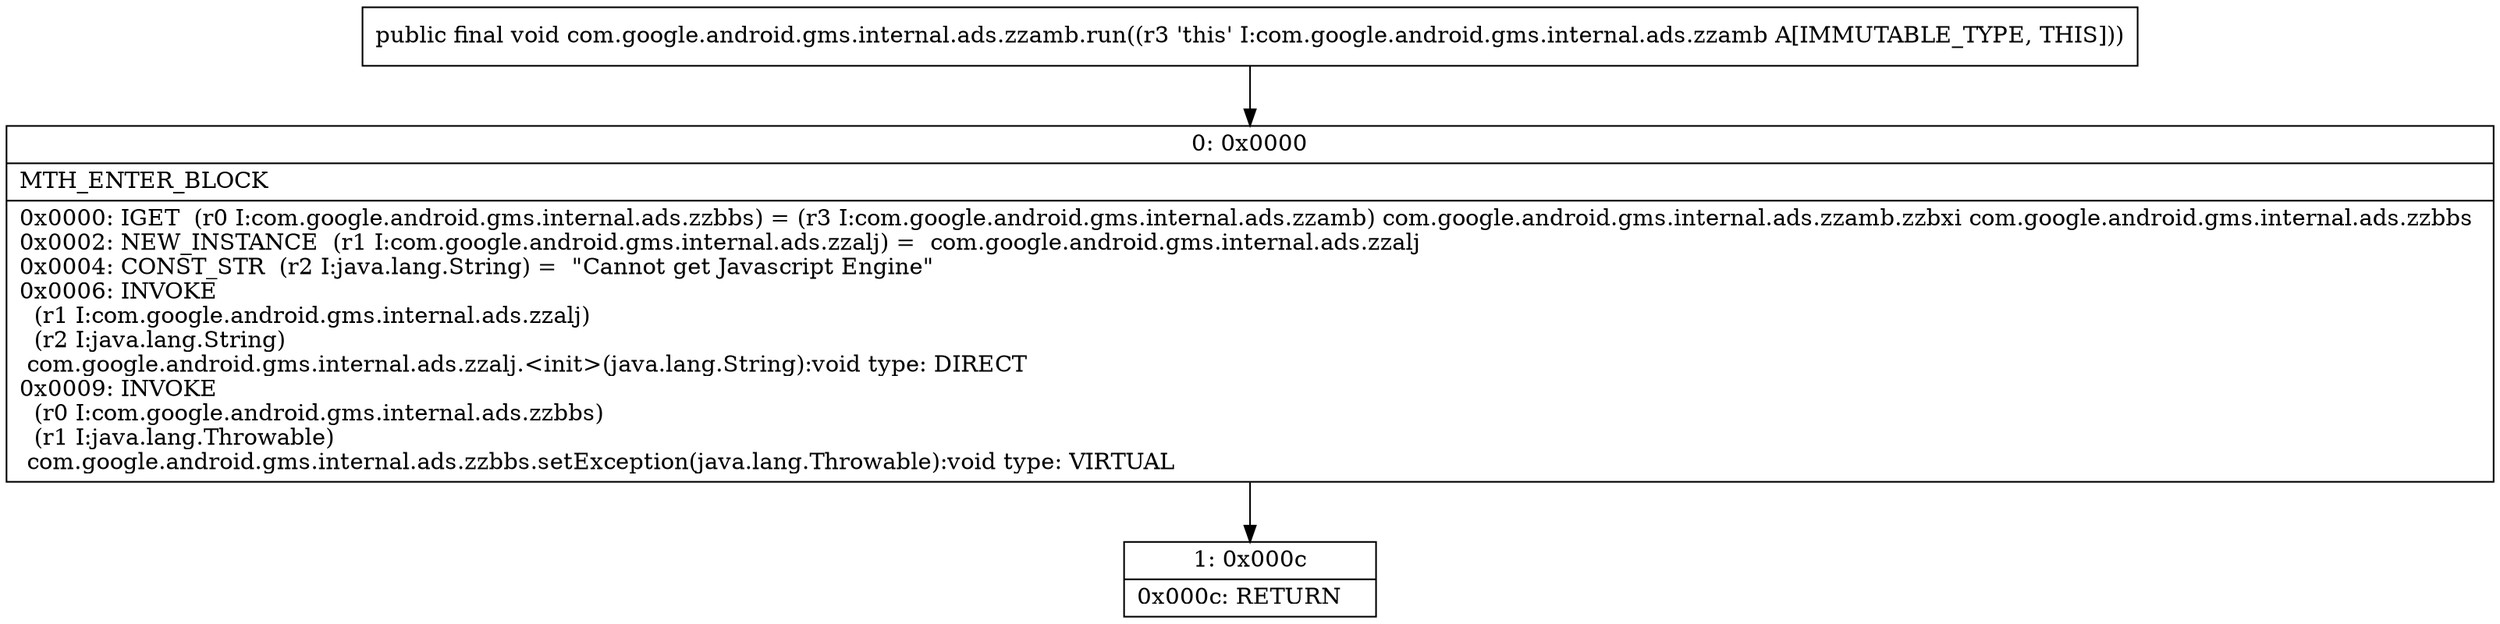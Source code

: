 digraph "CFG forcom.google.android.gms.internal.ads.zzamb.run()V" {
Node_0 [shape=record,label="{0\:\ 0x0000|MTH_ENTER_BLOCK\l|0x0000: IGET  (r0 I:com.google.android.gms.internal.ads.zzbbs) = (r3 I:com.google.android.gms.internal.ads.zzamb) com.google.android.gms.internal.ads.zzamb.zzbxi com.google.android.gms.internal.ads.zzbbs \l0x0002: NEW_INSTANCE  (r1 I:com.google.android.gms.internal.ads.zzalj) =  com.google.android.gms.internal.ads.zzalj \l0x0004: CONST_STR  (r2 I:java.lang.String) =  \"Cannot get Javascript Engine\" \l0x0006: INVOKE  \l  (r1 I:com.google.android.gms.internal.ads.zzalj)\l  (r2 I:java.lang.String)\l com.google.android.gms.internal.ads.zzalj.\<init\>(java.lang.String):void type: DIRECT \l0x0009: INVOKE  \l  (r0 I:com.google.android.gms.internal.ads.zzbbs)\l  (r1 I:java.lang.Throwable)\l com.google.android.gms.internal.ads.zzbbs.setException(java.lang.Throwable):void type: VIRTUAL \l}"];
Node_1 [shape=record,label="{1\:\ 0x000c|0x000c: RETURN   \l}"];
MethodNode[shape=record,label="{public final void com.google.android.gms.internal.ads.zzamb.run((r3 'this' I:com.google.android.gms.internal.ads.zzamb A[IMMUTABLE_TYPE, THIS])) }"];
MethodNode -> Node_0;
Node_0 -> Node_1;
}

